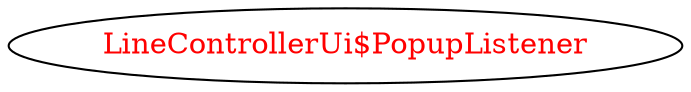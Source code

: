 digraph dependencyGraph {
 concentrate=true;
 ranksep="2.0";
 rankdir="LR"; 
 splines="ortho";
"LineControllerUi$PopupListener" [fontcolor="red"];
}